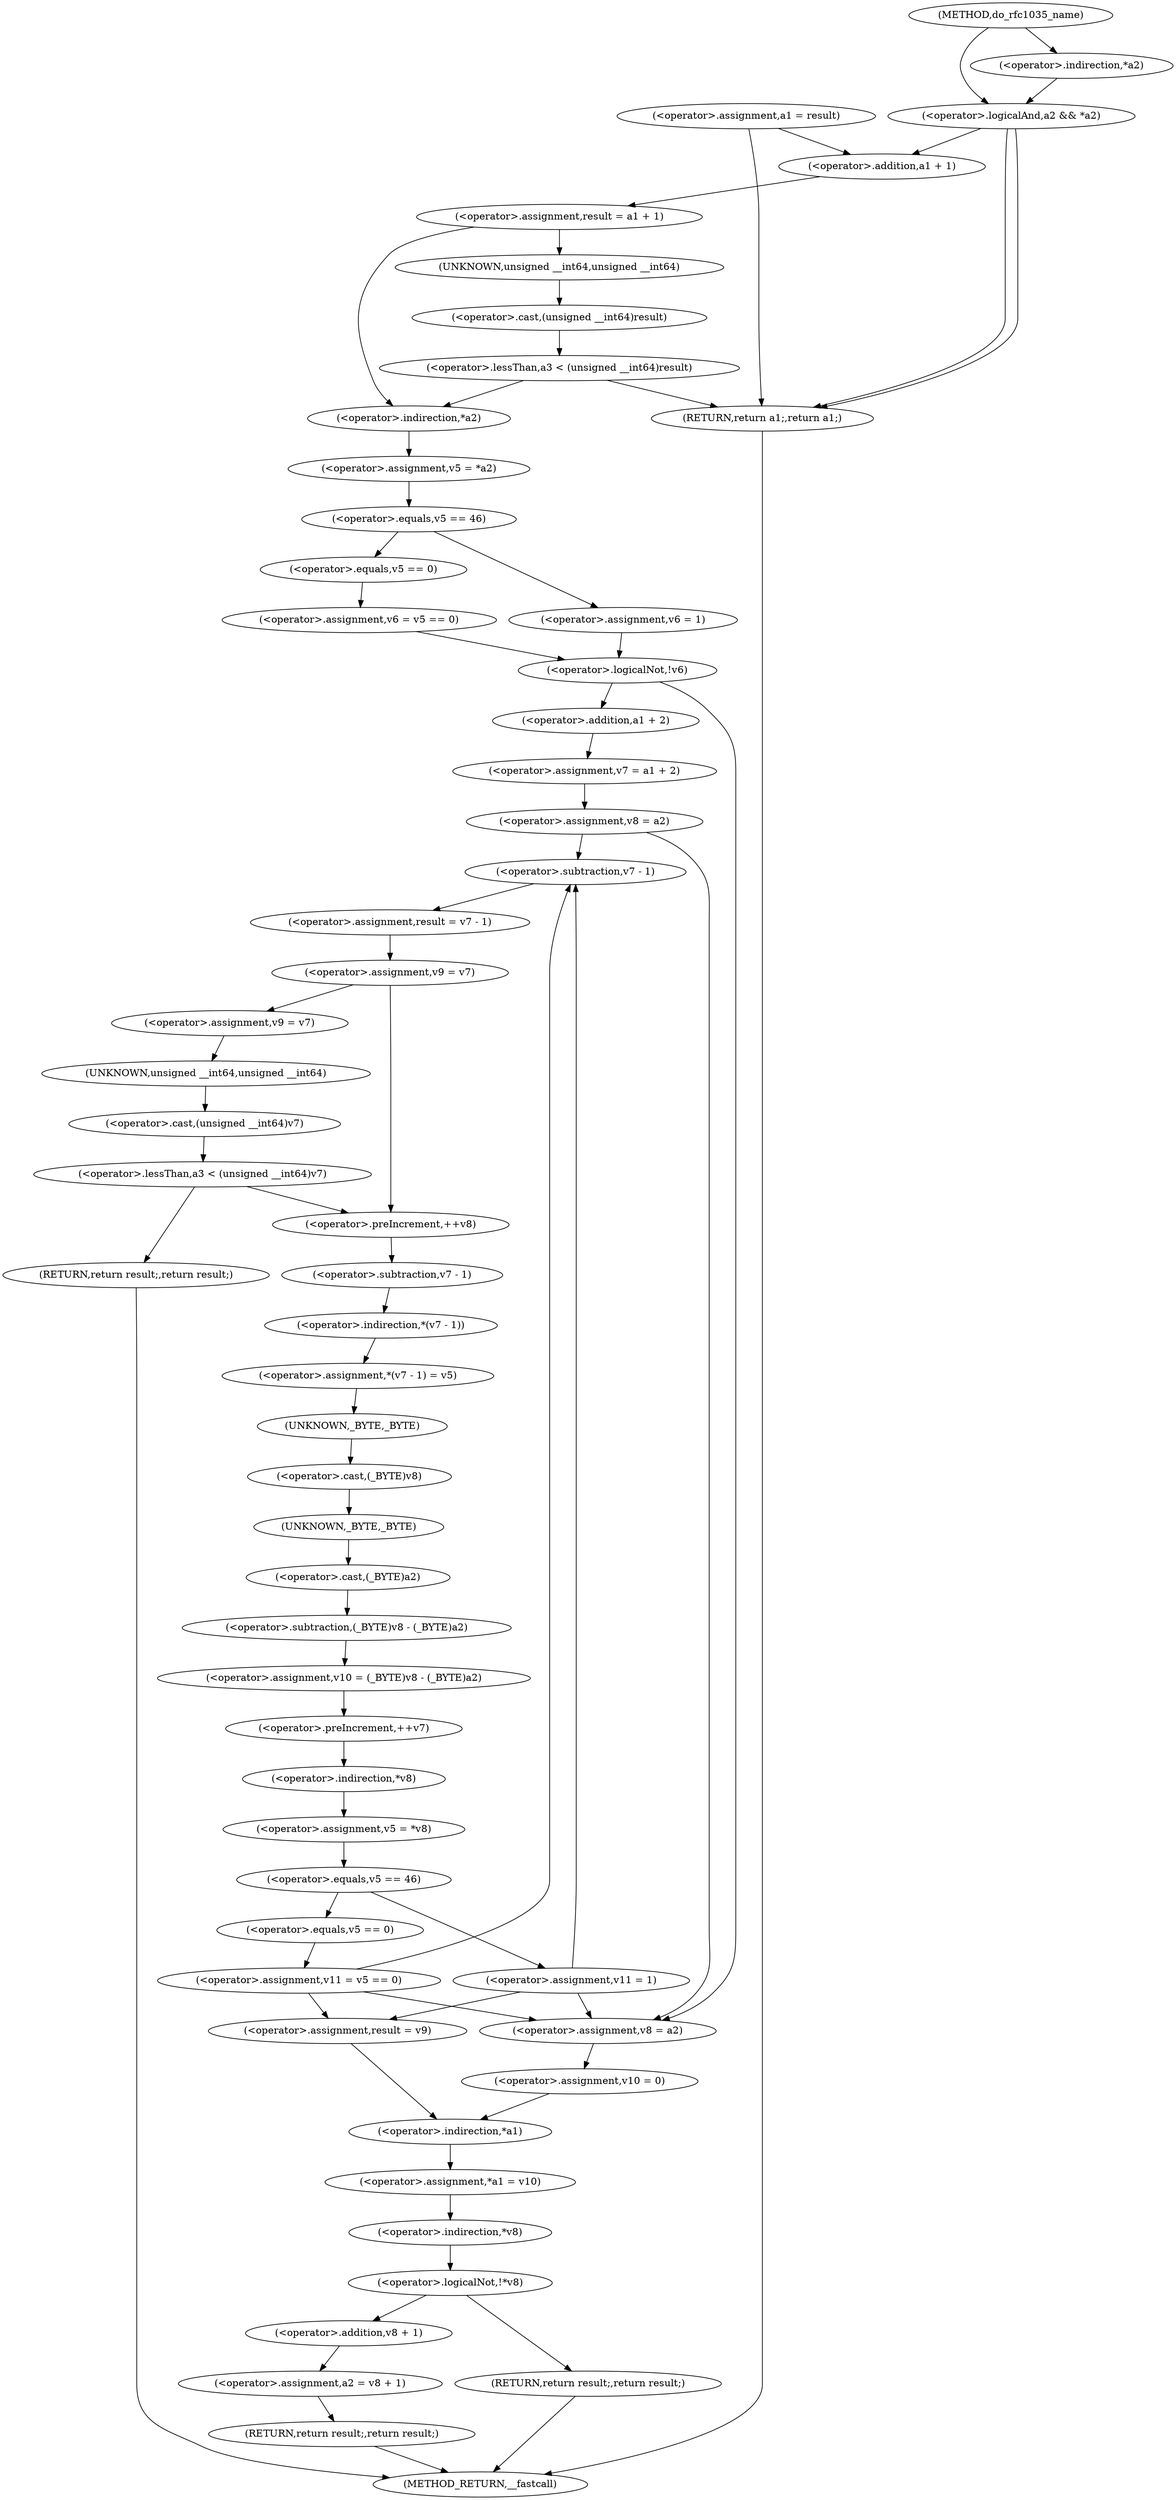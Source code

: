 digraph do_rfc1035_name {  
"1000123" [label = "(<operator>.logicalAnd,a2 && *a2)" ]
"1000125" [label = "(<operator>.indirection,*a2)" ]
"1000131" [label = "(<operator>.assignment,result = a1 + 1)" ]
"1000133" [label = "(<operator>.addition,a1 + 1)" ]
"1000140" [label = "(<operator>.lessThan,a3 < (unsigned __int64)result)" ]
"1000142" [label = "(<operator>.cast,(unsigned __int64)result)" ]
"1000143" [label = "(UNKNOWN,unsigned __int64,unsigned __int64)" ]
"1000146" [label = "(<operator>.assignment,v5 = *a2)" ]
"1000148" [label = "(<operator>.indirection,*a2)" ]
"1000151" [label = "(<operator>.equals,v5 == 46)" ]
"1000154" [label = "(<operator>.assignment,v6 = 1)" ]
"1000158" [label = "(<operator>.assignment,v6 = v5 == 0)" ]
"1000160" [label = "(<operator>.equals,v5 == 0)" ]
"1000164" [label = "(<operator>.logicalNot,!v6)" ]
"1000167" [label = "(<operator>.assignment,v7 = a1 + 2)" ]
"1000169" [label = "(<operator>.addition,a1 + 2)" ]
"1000172" [label = "(<operator>.assignment,v8 = a2)" ]
"1000178" [label = "(<operator>.assignment,result = v7 - 1)" ]
"1000180" [label = "(<operator>.subtraction,v7 - 1)" ]
"1000183" [label = "(<operator>.assignment,v9 = v7)" ]
"1000189" [label = "(<operator>.assignment,v9 = v7)" ]
"1000193" [label = "(<operator>.lessThan,a3 < (unsigned __int64)v7)" ]
"1000195" [label = "(<operator>.cast,(unsigned __int64)v7)" ]
"1000196" [label = "(UNKNOWN,unsigned __int64,unsigned __int64)" ]
"1000198" [label = "(RETURN,return result;,return result;)" ]
"1000200" [label = "(<operator>.preIncrement,++v8)" ]
"1000202" [label = "(<operator>.assignment,*(v7 - 1) = v5)" ]
"1000203" [label = "(<operator>.indirection,*(v7 - 1))" ]
"1000204" [label = "(<operator>.subtraction,v7 - 1)" ]
"1000208" [label = "(<operator>.assignment,v10 = (_BYTE)v8 - (_BYTE)a2)" ]
"1000210" [label = "(<operator>.subtraction,(_BYTE)v8 - (_BYTE)a2)" ]
"1000211" [label = "(<operator>.cast,(_BYTE)v8)" ]
"1000212" [label = "(UNKNOWN,_BYTE,_BYTE)" ]
"1000214" [label = "(<operator>.cast,(_BYTE)a2)" ]
"1000215" [label = "(UNKNOWN,_BYTE,_BYTE)" ]
"1000217" [label = "(<operator>.preIncrement,++v7)" ]
"1000219" [label = "(<operator>.assignment,v5 = *v8)" ]
"1000221" [label = "(<operator>.indirection,*v8)" ]
"1000224" [label = "(<operator>.equals,v5 == 46)" ]
"1000227" [label = "(<operator>.assignment,v11 = 1)" ]
"1000231" [label = "(<operator>.assignment,v11 = v5 == 0)" ]
"1000233" [label = "(<operator>.equals,v5 == 0)" ]
"1000239" [label = "(<operator>.assignment,result = v9)" ]
"1000243" [label = "(<operator>.assignment,v8 = a2)" ]
"1000246" [label = "(<operator>.assignment,v10 = 0)" ]
"1000250" [label = "(<operator>.assignment,*a1 = v10)" ]
"1000251" [label = "(<operator>.indirection,*a1)" ]
"1000255" [label = "(<operator>.logicalNot,!*v8)" ]
"1000256" [label = "(<operator>.indirection,*v8)" ]
"1000258" [label = "(RETURN,return result;,return result;)" ]
"1000260" [label = "(<operator>.assignment,a2 = v8 + 1)" ]
"1000262" [label = "(<operator>.addition,v8 + 1)" ]
"1000265" [label = "(RETURN,return result;,return result;)" ]
"1000267" [label = "(<operator>.assignment,a1 = result)" ]
"1000270" [label = "(RETURN,return a1;,return a1;)" ]
"1000109" [label = "(METHOD,do_rfc1035_name)" ]
"1000272" [label = "(METHOD_RETURN,__fastcall)" ]
  "1000123" -> "1000133" 
  "1000123" -> "1000270" 
  "1000123" -> "1000270" 
  "1000125" -> "1000123" 
  "1000131" -> "1000143" 
  "1000131" -> "1000148" 
  "1000133" -> "1000131" 
  "1000140" -> "1000270" 
  "1000140" -> "1000148" 
  "1000142" -> "1000140" 
  "1000143" -> "1000142" 
  "1000146" -> "1000151" 
  "1000148" -> "1000146" 
  "1000151" -> "1000154" 
  "1000151" -> "1000160" 
  "1000154" -> "1000164" 
  "1000158" -> "1000164" 
  "1000160" -> "1000158" 
  "1000164" -> "1000169" 
  "1000164" -> "1000243" 
  "1000167" -> "1000172" 
  "1000169" -> "1000167" 
  "1000172" -> "1000180" 
  "1000172" -> "1000243" 
  "1000178" -> "1000183" 
  "1000180" -> "1000178" 
  "1000183" -> "1000189" 
  "1000183" -> "1000200" 
  "1000189" -> "1000196" 
  "1000193" -> "1000198" 
  "1000193" -> "1000200" 
  "1000195" -> "1000193" 
  "1000196" -> "1000195" 
  "1000198" -> "1000272" 
  "1000200" -> "1000204" 
  "1000202" -> "1000212" 
  "1000203" -> "1000202" 
  "1000204" -> "1000203" 
  "1000208" -> "1000217" 
  "1000210" -> "1000208" 
  "1000211" -> "1000215" 
  "1000212" -> "1000211" 
  "1000214" -> "1000210" 
  "1000215" -> "1000214" 
  "1000217" -> "1000221" 
  "1000219" -> "1000224" 
  "1000221" -> "1000219" 
  "1000224" -> "1000227" 
  "1000224" -> "1000233" 
  "1000227" -> "1000180" 
  "1000227" -> "1000243" 
  "1000227" -> "1000239" 
  "1000231" -> "1000180" 
  "1000231" -> "1000243" 
  "1000231" -> "1000239" 
  "1000233" -> "1000231" 
  "1000239" -> "1000251" 
  "1000243" -> "1000246" 
  "1000246" -> "1000251" 
  "1000250" -> "1000256" 
  "1000251" -> "1000250" 
  "1000255" -> "1000258" 
  "1000255" -> "1000262" 
  "1000256" -> "1000255" 
  "1000258" -> "1000272" 
  "1000260" -> "1000265" 
  "1000262" -> "1000260" 
  "1000265" -> "1000272" 
  "1000267" -> "1000133" 
  "1000267" -> "1000270" 
  "1000270" -> "1000272" 
  "1000109" -> "1000123" 
  "1000109" -> "1000125" 
}
